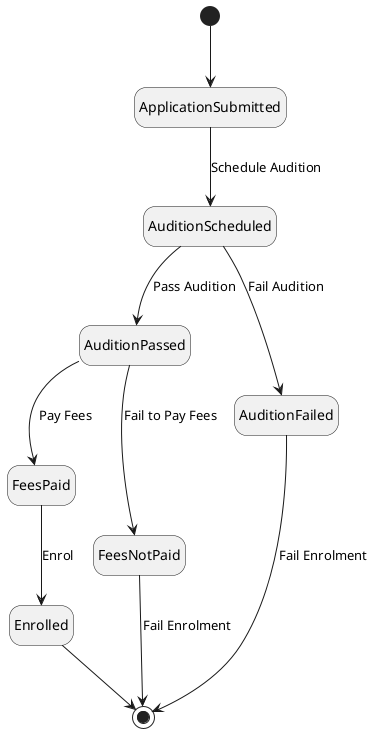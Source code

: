 @startuml

hide empty description

state ApplicationSubmitted
state AuditionScheduled
state AuditionPassed
state AuditionFailed
state FeesPaid
state FeesNotPaid
state Enrolled

[*] --> ApplicationSubmitted
ApplicationSubmitted --> AuditionScheduled :Schedule Audition
AuditionScheduled --> AuditionPassed :Pass Audition
AuditionScheduled --> AuditionFailed :Fail Audition
AuditionPassed --> FeesPaid :Pay Fees
AuditionPassed --> FeesNotPaid :Fail to Pay Fees
AuditionFailed --> [*] :Fail Enrolment
FeesPaid --> Enrolled :Enrol
FeesNotPaid --> [*] :Fail Enrolment
Enrolled --> [*]

@enduml